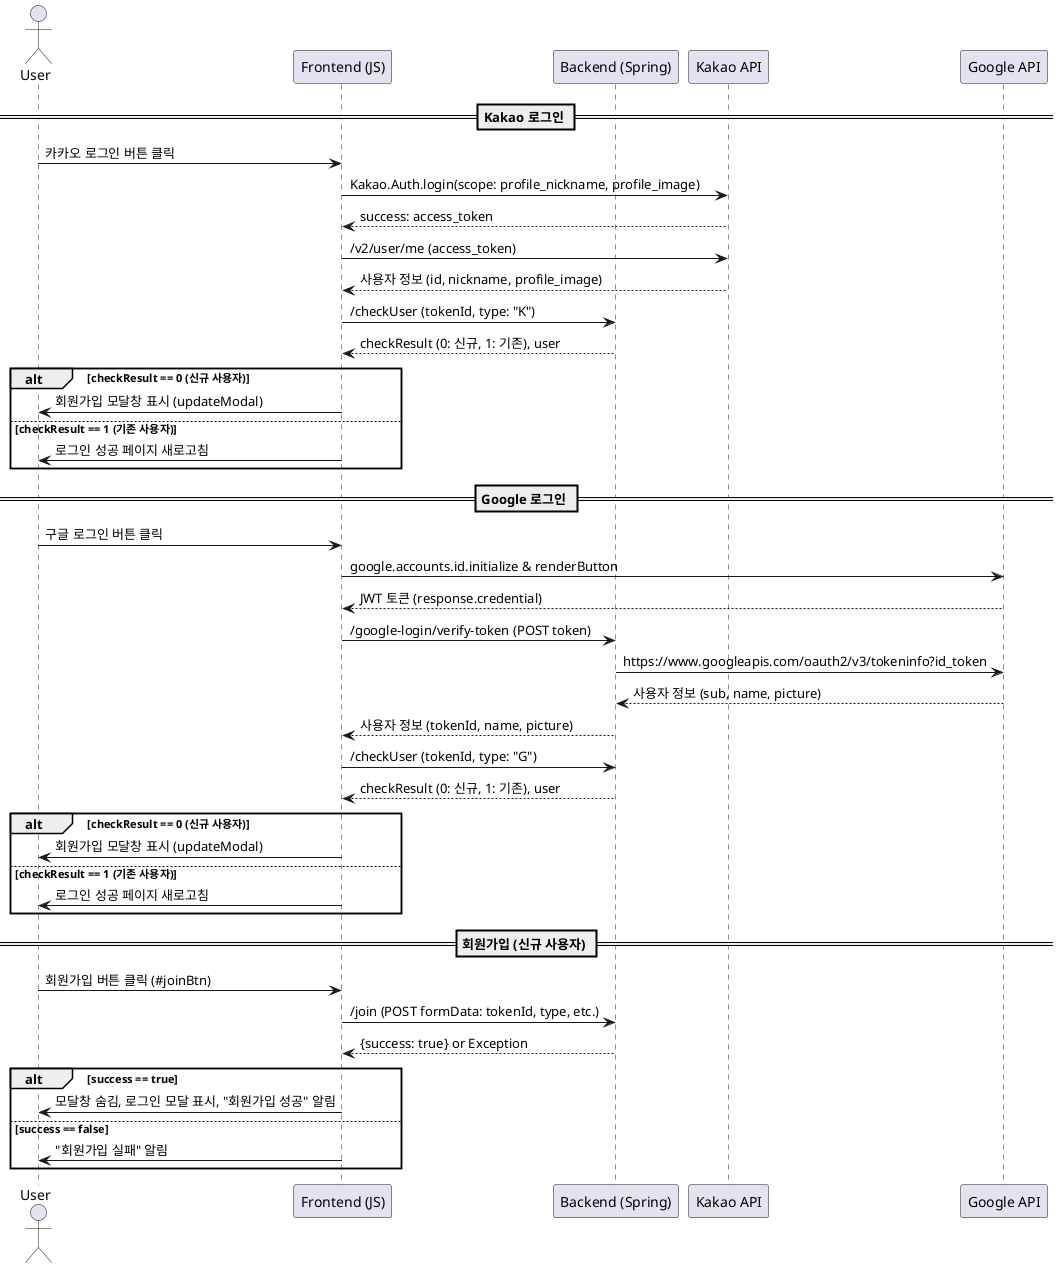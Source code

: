 @startuml
actor User
participant "Frontend (JS)" as Frontend
participant "Backend (Spring)" as Backend
participant "Kakao API" as KakaoAPI
participant "Google API" as GoogleAPI

== Kakao 로그인 ==
User -> Frontend: 카카오 로그인 버튼 클릭
Frontend -> KakaoAPI: Kakao.Auth.login(scope: profile_nickname, profile_image)
KakaoAPI --> Frontend: success: access_token
Frontend -> KakaoAPI: /v2/user/me (access_token)
KakaoAPI --> Frontend: 사용자 정보 (id, nickname, profile_image)
Frontend -> Backend: /checkUser (tokenId, type: "K")
Backend --> Frontend: checkResult (0: 신규, 1: 기존), user
alt checkResult == 0 (신규 사용자)
    Frontend -> User: 회원가입 모달창 표시 (updateModal)
else checkResult == 1 (기존 사용자)
    Frontend -> User: 로그인 성공 페이지 새로고침
end

== Google 로그인 ==
User -> Frontend: 구글 로그인 버튼 클릭
Frontend -> GoogleAPI: google.accounts.id.initialize & renderButton
GoogleAPI --> Frontend: JWT 토큰 (response.credential)
Frontend -> Backend: /google-login/verify-token (POST token)
Backend -> GoogleAPI: https://www.googleapis.com/oauth2/v3/tokeninfo?id_token
GoogleAPI --> Backend: 사용자 정보 (sub, name, picture)
Backend --> Frontend: 사용자 정보 (tokenId, name, picture)
Frontend -> Backend: /checkUser (tokenId, type: "G")
Backend --> Frontend: checkResult (0: 신규, 1: 기존), user
alt checkResult == 0 (신규 사용자)
    Frontend -> User: 회원가입 모달창 표시 (updateModal)
else checkResult == 1 (기존 사용자)
    Frontend -> User: 로그인 성공 페이지 새로고침
end

== 회원가입 (신규 사용자) ==
User -> Frontend: 회원가입 버튼 클릭 (#joinBtn)
Frontend -> Backend: /join (POST formData: tokenId, type, etc.)
Backend --> Frontend: {success: true} or Exception
alt success == true
    Frontend -> User: 모달창 숨김, 로그인 모달 표시, "회원가입 성공" 알림
else success == false
    Frontend -> User: "회원가입 실패" 알림
end

@enduml